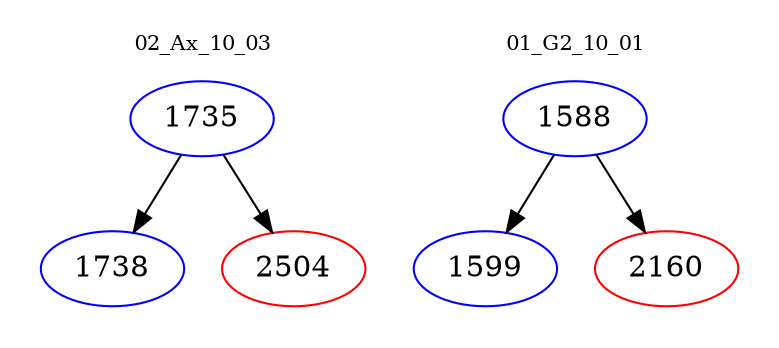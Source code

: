 digraph{
subgraph cluster_0 {
color = white
label = "02_Ax_10_03";
fontsize=10;
T0_1735 [label="1735", color="blue"]
T0_1735 -> T0_1738 [color="black"]
T0_1738 [label="1738", color="blue"]
T0_1735 -> T0_2504 [color="black"]
T0_2504 [label="2504", color="red"]
}
subgraph cluster_1 {
color = white
label = "01_G2_10_01";
fontsize=10;
T1_1588 [label="1588", color="blue"]
T1_1588 -> T1_1599 [color="black"]
T1_1599 [label="1599", color="blue"]
T1_1588 -> T1_2160 [color="black"]
T1_2160 [label="2160", color="red"]
}
}
